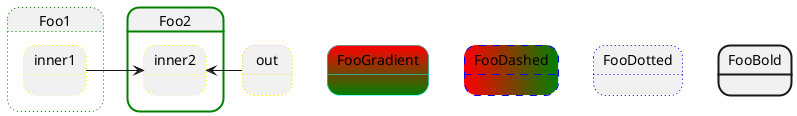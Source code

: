 @startuml
state FooGradient #red-green ##00FFFF
state FooDashed #red|green ##[dashed]blue {
}
state FooDotted ##[dotted]blue {
}
state FooBold ##[bold] {
}
state Foo1 ##[dotted]green {
state inner1 ##[dotted]yellow
}

state out ##[dotted]gold

state Foo2 ##[bold]green {
state inner2 ##[dotted]yellow
}
inner1 -> inner2
out -> inner2
@enduml

////////////////////////////
